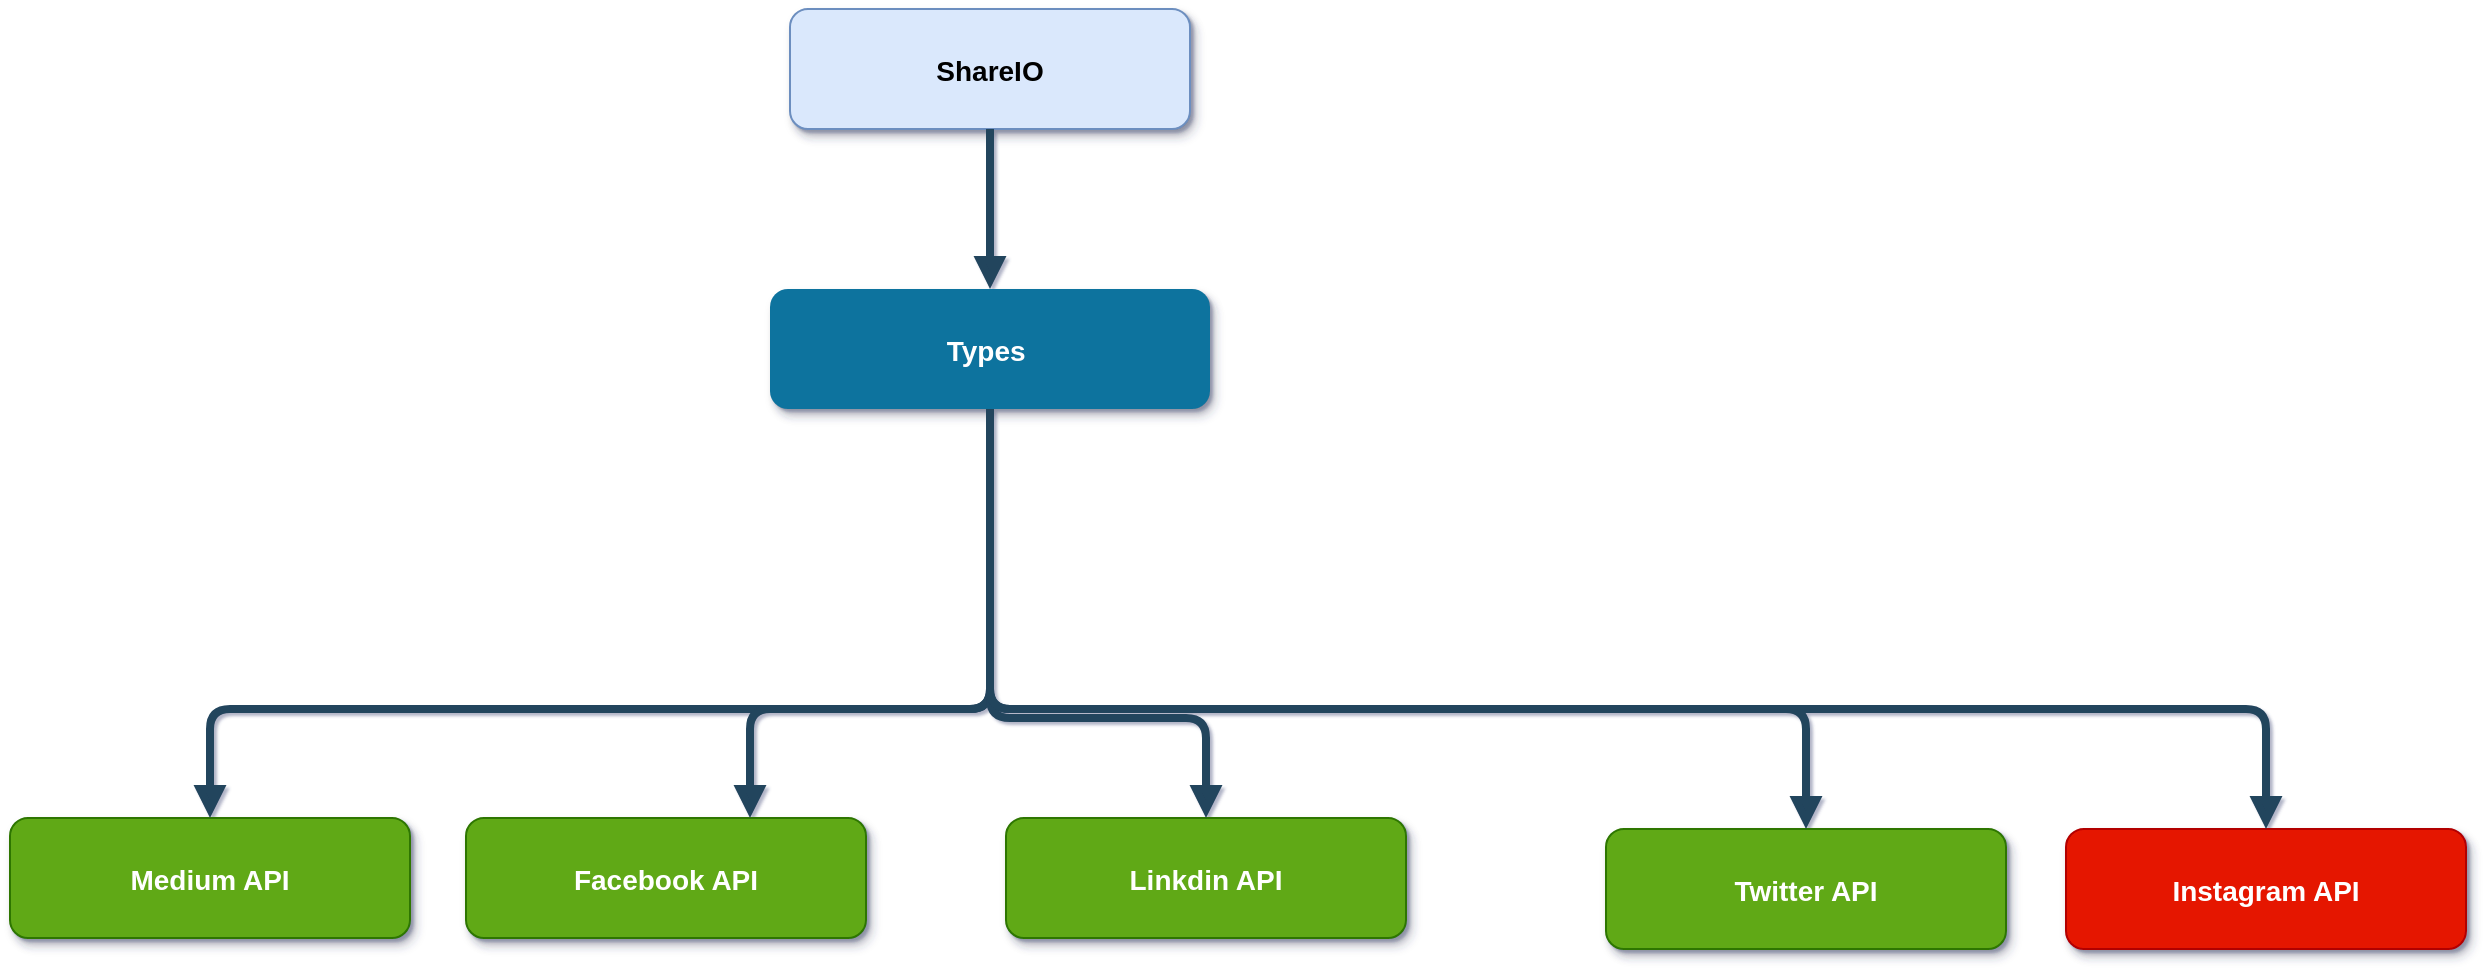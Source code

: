 <mxfile version="14.2.9" type="github">
  <diagram name="Page-1" id="97916047-d0de-89f5-080d-49f4d83e522f">
    <mxGraphModel dx="1483" dy="840" grid="1" gridSize="10" guides="1" tooltips="1" connect="1" arrows="1" fold="1" page="1" pageScale="1.5" pageWidth="1169" pageHeight="827" background="#ffffff" math="0" shadow="1">
      <root>
        <mxCell id="0" />
        <mxCell id="1" parent="0" />
        <mxCell id="2" value="ShareIO" style="rounded=1;fillColor=#dae8fc;shadow=1;fontStyle=1;fontSize=14;strokeColor=#6c8ebf;" parent="1" vertex="1">
          <mxGeometry x="672" y="205.5" width="200" height="60" as="geometry" />
        </mxCell>
        <mxCell id="3" value="Types " style="rounded=1;fillColor=#10739E;strokeColor=none;shadow=1;gradientColor=none;fontStyle=1;fontColor=#FFFFFF;fontSize=14;" parent="1" vertex="1">
          <mxGeometry x="662" y="345.5" width="220" height="60" as="geometry" />
        </mxCell>
        <mxCell id="8" value="Medium API" style="rounded=1;fillColor=#60a917;strokeColor=#2D7600;shadow=1;fontStyle=1;fontColor=#ffffff;fontSize=14;" parent="1" vertex="1">
          <mxGeometry x="282" y="610" width="200" height="60" as="geometry" />
        </mxCell>
        <mxCell id="13" value="Facebook API" style="rounded=1;fillColor=#60a917;strokeColor=#2D7600;shadow=1;fontStyle=1;fontColor=#ffffff;fontSize=14;" parent="1" vertex="1">
          <mxGeometry x="510" y="610" width="200" height="60" as="geometry" />
        </mxCell>
        <mxCell id="18" value="Linkdin API" style="rounded=1;fillColor=#60a917;strokeColor=#2D7600;shadow=1;fontStyle=1;fontColor=#ffffff;fontSize=14;" parent="1" vertex="1">
          <mxGeometry x="780" y="610" width="200" height="60" as="geometry" />
        </mxCell>
        <mxCell id="23" value="Twitter API" style="rounded=1;fillColor=#60a917;strokeColor=#2D7600;shadow=1;fontStyle=1;fontColor=#ffffff;fontSize=14;" parent="1" vertex="1">
          <mxGeometry x="1080" y="615.5" width="200" height="60" as="geometry" />
        </mxCell>
        <mxCell id="29" value="" style="edgeStyle=elbowEdgeStyle;elbow=vertical;strokeWidth=4;endArrow=block;endFill=1;fontStyle=1;strokeColor=#23445D;" parent="1" source="2" target="3" edge="1">
          <mxGeometry x="22" y="165.5" width="100" height="100" as="geometry">
            <mxPoint x="22" y="265.5" as="sourcePoint" />
            <mxPoint x="122" y="165.5" as="targetPoint" />
          </mxGeometry>
        </mxCell>
        <mxCell id="34" value="" style="edgeStyle=elbowEdgeStyle;elbow=vertical;strokeWidth=4;endArrow=block;endFill=1;fontStyle=1;strokeColor=#23445D;" parent="1" source="3" target="8" edge="1">
          <mxGeometry x="22" y="165.5" width="100" height="100" as="geometry">
            <mxPoint x="22" y="265.5" as="sourcePoint" />
            <mxPoint x="122" y="165.5" as="targetPoint" />
            <Array as="points">
              <mxPoint x="552" y="555.5" />
            </Array>
          </mxGeometry>
        </mxCell>
        <mxCell id="37" value="" style="edgeStyle=elbowEdgeStyle;elbow=vertical;strokeWidth=4;endArrow=block;endFill=1;fontStyle=1;strokeColor=#23445D;" parent="1" source="3" target="23" edge="1">
          <mxGeometry x="22" y="165.5" width="100" height="100" as="geometry">
            <mxPoint x="22" y="265.5" as="sourcePoint" />
            <mxPoint x="122" y="165.5" as="targetPoint" />
            <Array as="points">
              <mxPoint x="972" y="555.5" />
            </Array>
          </mxGeometry>
        </mxCell>
        <mxCell id="54" value="" style="edgeStyle=elbowEdgeStyle;elbow=vertical;strokeWidth=4;endArrow=block;endFill=1;fontStyle=1;strokeColor=#23445D;" parent="1" source="3" target="13" edge="1">
          <mxGeometry x="22" y="165.5" width="100" height="100" as="geometry">
            <mxPoint x="22" y="265.5" as="sourcePoint" />
            <mxPoint x="122" y="165.5" as="targetPoint" />
            <Array as="points">
              <mxPoint x="652" y="555.5" />
            </Array>
          </mxGeometry>
        </mxCell>
        <mxCell id="55" value="" style="edgeStyle=elbowEdgeStyle;elbow=vertical;strokeWidth=4;endArrow=block;endFill=1;fontStyle=1;strokeColor=#23445D;entryX=0.5;entryY=0;entryDx=0;entryDy=0;" parent="1" target="18" edge="1">
          <mxGeometry x="22" y="165.5" width="100" height="100" as="geometry">
            <mxPoint x="772" y="410" as="sourcePoint" />
            <mxPoint x="122" y="165.5" as="targetPoint" />
            <Array as="points">
              <mxPoint x="830" y="560" />
              <mxPoint x="840" y="580" />
              <mxPoint x="942" y="555.5" />
            </Array>
          </mxGeometry>
        </mxCell>
        <mxCell id="dlfzERGhH-uwtVizK1_M-57" value="Instagram API" style="rounded=1;fillColor=#e51400;strokeColor=#B20000;shadow=1;fontStyle=1;fontSize=14;fontColor=#ffffff;" vertex="1" parent="1">
          <mxGeometry x="1310" y="615.5" width="200" height="60" as="geometry" />
        </mxCell>
        <mxCell id="dlfzERGhH-uwtVizK1_M-58" value="" style="edgeStyle=elbowEdgeStyle;elbow=vertical;strokeWidth=4;endArrow=block;endFill=1;fontStyle=1;strokeColor=#23445D;exitX=0.5;exitY=1;exitDx=0;exitDy=0;" edge="1" parent="1" target="dlfzERGhH-uwtVizK1_M-57" source="3">
          <mxGeometry x="250" y="165.5" width="100" height="100" as="geometry">
            <mxPoint x="1000" y="405.5" as="sourcePoint" />
            <mxPoint x="350" y="165.5" as="targetPoint" />
            <Array as="points">
              <mxPoint x="1200" y="555.5" />
            </Array>
          </mxGeometry>
        </mxCell>
      </root>
    </mxGraphModel>
  </diagram>
</mxfile>
